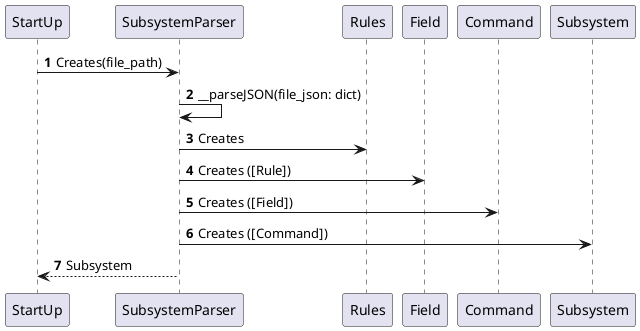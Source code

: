 @startuml
'https://plantuml.com/sequence-diagram

autonumber


StartUp -> SubsystemParser: Creates(file_path)
SubsystemParser -> SubsystemParser: __parseJSON(file_json: dict)
SubsystemParser -> Rules: Creates
SubsystemParser -> Field: Creates ([Rule])
SubsystemParser -> Command: Creates ([Field])
SubsystemParser -> Subsystem: Creates ([Command])
StartUp <-- SubsystemParser: Subsystem


@enduml

@startuml
'https://plantuml.com/sequence-diagram

autonumber

actor Actor

Actor -> GUI.MainWindow: Presses 'New' Button
GUI.MainWindow-> Core.SubsystemController: getAllSubsystemModels()
GUI.MainWindow <-- Core.SubsystemController: [Subsystem]
GUI.MainWindow -> GUI.MainWindow: setMenuOptions(options:[str])
Actor <-- GUI.MainWindow: Dropdown All Subsystem Names
Actor -> GUI.MainWindow: Selects Subsystem
GUI.MainWindow -> Core.SubsystemController: createSubsystem(name: str)

@enduml

@startuml
'https://plantuml.com/sequence-diagram

autonumber

actor Actor

Actor -> GUI.MainWindow: Presses 'New Scenario' Button
GUI.MainWindow-> Core.ScenarioController: createScenario()
Core.ScenarioController -> Core.SubsystemController: Create


@enduml

@startuml
'https://plantuml.com/sequence-diagram

autonumber

actor Actor
Actor -> GUI.DetailedView: Adds Field Value
GUI.DetailedView -> Core.Field: setFieldValue(new_value)
loop Each Core.Rule
            Core.Field -> Core.Rule: checkValidValues(new_value)
            Core.Field <-- Core.Rule: Value is Valid/Invalid
end

GUI.DetailedView <-- Core.Field: Value Is Valid


@enduml